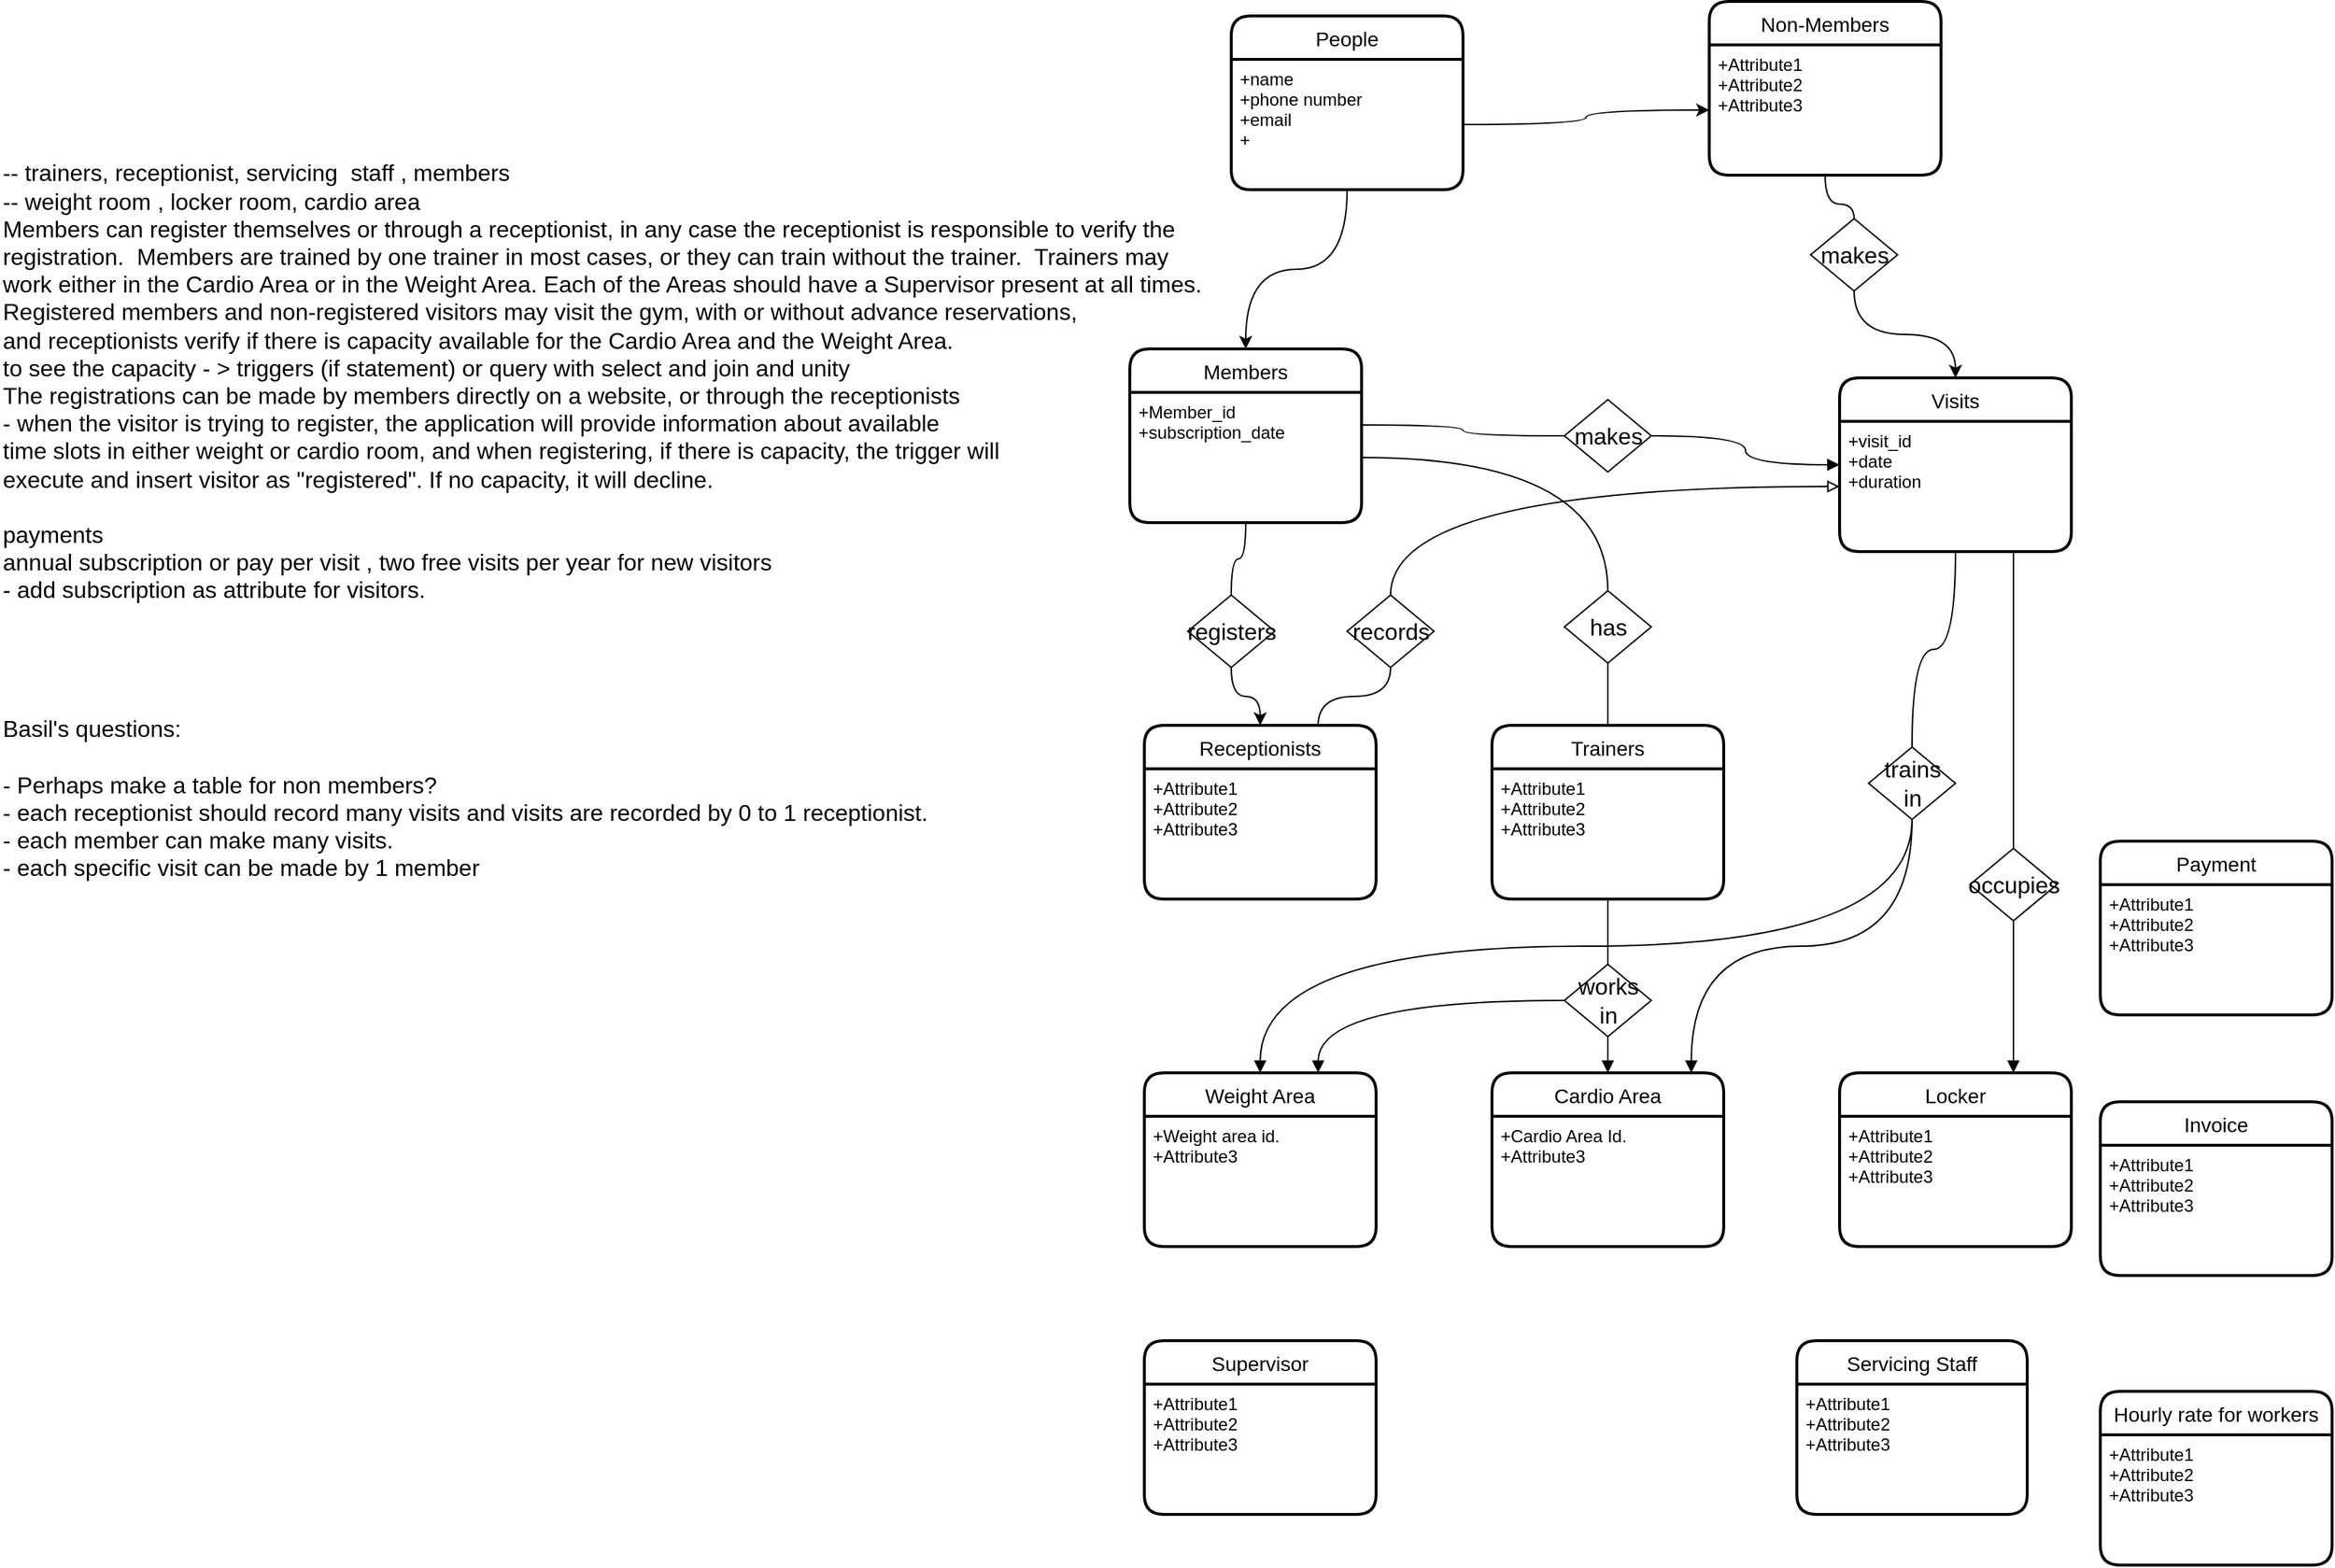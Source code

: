 <mxfile version="16.6.6" type="github">
  <diagram id="NNTBMT7bNkWJuyEZ8qoW" name="Page-1">
    <mxGraphModel dx="1043" dy="2781" grid="1" gridSize="10" guides="1" tooltips="1" connect="1" arrows="1" fold="1" page="1" pageScale="1" pageWidth="850" pageHeight="1100" math="0" shadow="0">
      <root>
        <mxCell id="0" />
        <mxCell id="1" parent="0" />
        <mxCell id="zL7FWNWjEm8KsL3GWkdt-12" value="&lt;br&gt;&lt;div style=&quot;font-size: 16px&quot; align=&quot;left&quot;&gt;&lt;font style=&quot;font-size: 16px&quot;&gt;&lt;br&gt;&lt;/font&gt;&lt;/div&gt;&lt;div style=&quot;font-size: 16px&quot; align=&quot;left&quot;&gt;&lt;div style=&quot;font-size: 16px&quot; align=&quot;left&quot;&gt;&lt;font style=&quot;font-size: 16px&quot;&gt;-- trainers, receptionist, servicing&amp;nbsp; staff , members&lt;br style=&quot;font-size: 16px&quot;&gt;-- weight room , locker room, cardio area&lt;/font&gt;&lt;/div&gt;&lt;div style=&quot;font-size: 16px&quot; align=&quot;left&quot;&gt;&lt;font style=&quot;font-size: 16px&quot;&gt;Members can register themselves or through a receptionist, in any case the receptionist is responsible to verify the &lt;br&gt;registration.&amp;nbsp; Members are trained by one trainer in most cases, or they can train without the trainer.&amp;nbsp; Trainers may &lt;br&gt;work either in the Cardio Area or in the Weight Area. Each of the Areas should have a Supervisor present at all times.&lt;/font&gt;&lt;/div&gt;&lt;div style=&quot;font-size: 16px&quot; align=&quot;left&quot;&gt;&lt;span&gt;Registered members and non-registered visitors may visit the gym, with or without advance reservations,&amp;nbsp;&lt;/span&gt;&lt;/div&gt;&lt;div style=&quot;font-size: 16px&quot; align=&quot;left&quot;&gt;&lt;font style=&quot;font-size: 16px&quot;&gt;and receptionists verify if there is capacity available for the Cardio Area and the Weight Area. &lt;br&gt;&lt;/font&gt;&lt;/div&gt;&lt;div style=&quot;font-size: 16px&quot; align=&quot;left&quot;&gt;&lt;font style=&quot;font-size: 16px&quot;&gt;to see the capacity - &amp;gt; triggers (if statement) or query with select and join and unity&amp;nbsp; &lt;br&gt;&lt;/font&gt;&lt;/div&gt;&lt;div style=&quot;font-size: 16px&quot; align=&quot;left&quot;&gt;&lt;font style=&quot;font-size: 16px&quot;&gt;The registrations can be made by members directly on a website, or through the receptionists &lt;br&gt;&lt;/font&gt;&lt;/div&gt;&lt;div style=&quot;font-size: 16px&quot; align=&quot;left&quot;&gt;&lt;font style=&quot;font-size: 16px&quot;&gt;- when the visitor is trying to register, the application will provide information about available&amp;nbsp;&lt;/font&gt;&lt;/div&gt;&lt;div style=&quot;font-size: 16px&quot; align=&quot;left&quot;&gt;&lt;font style=&quot;font-size: 16px&quot;&gt;time slots in either weight or cardio room, and when registering, if there is capacity, the trigger will&amp;nbsp;&lt;/font&gt;&lt;/div&gt;&lt;div style=&quot;font-size: 16px&quot; align=&quot;left&quot;&gt;&lt;font style=&quot;font-size: 16px&quot;&gt;execute and insert visitor as &quot;registered&quot;. If no capacity, it will decline.&amp;nbsp;&lt;/font&gt;&lt;/div&gt;&lt;div style=&quot;font-size: 16px&quot; align=&quot;left&quot;&gt;&lt;font style=&quot;font-size: 16px&quot;&gt;&lt;br&gt;&lt;/font&gt;&lt;/div&gt;&lt;div style=&quot;font-size: 16px&quot; align=&quot;left&quot;&gt;&lt;font style=&quot;font-size: 16px&quot;&gt;payments&lt;/font&gt;&lt;/div&gt;&lt;div style=&quot;font-size: 16px&quot; align=&quot;left&quot;&gt;&lt;font style=&quot;font-size: 16px&quot;&gt;annual subscription or pay per visit , two free visits per year for new visitors &lt;br&gt;&lt;/font&gt;&lt;/div&gt;&lt;div style=&quot;font-size: 16px&quot; align=&quot;left&quot;&gt;- add subscription as attribute for visitors.&lt;/div&gt;&lt;div style=&quot;font-size: 16px&quot; align=&quot;left&quot;&gt;&lt;font style=&quot;font-size: 16px&quot;&gt;&lt;br&gt;&lt;/font&gt;&lt;/div&gt;&lt;div style=&quot;font-size: 16px&quot; align=&quot;left&quot;&gt;&lt;font style=&quot;font-size: 16px&quot;&gt;&lt;br&gt;&lt;/font&gt;&lt;/div&gt;&lt;div style=&quot;font-size: 16px&quot; align=&quot;left&quot;&gt;&lt;font style=&quot;font-size: 16px&quot;&gt;&lt;br&gt;&lt;/font&gt;&lt;/div&gt;&lt;div style=&quot;font-size: 16px&quot; align=&quot;left&quot;&gt;&lt;font style=&quot;font-size: 16px&quot;&gt;&lt;br&gt;&lt;/font&gt;&lt;/div&gt;&lt;div style=&quot;font-size: 16px&quot; align=&quot;left&quot;&gt;&lt;font style=&quot;font-size: 16px&quot;&gt;Basil&#39;s questions:&amp;nbsp;&amp;nbsp;&lt;/font&gt;&lt;/div&gt;&lt;div style=&quot;font-size: 16px&quot; align=&quot;left&quot;&gt;&lt;br&gt;&lt;/div&gt;&lt;div style=&quot;font-size: 16px&quot; align=&quot;left&quot;&gt;&lt;span style=&quot;white-space: pre&quot;&gt;- Perhaps make a table for non members?&lt;/span&gt;&lt;br&gt;&lt;/div&gt;&lt;div style=&quot;font-size: 16px&quot; align=&quot;left&quot;&gt;&lt;span&gt;- each receptionist should record many visits and&amp;nbsp;&lt;/span&gt;&lt;span&gt;visits are recorded by 0 to 1 receptionist.&amp;nbsp;&lt;/span&gt;&lt;/div&gt;&lt;div style=&quot;font-size: 16px&quot; align=&quot;left&quot;&gt;&lt;span&gt;- each member can make many visits.&amp;nbsp;&lt;/span&gt;&lt;/div&gt;&lt;div style=&quot;font-size: 16px&quot; align=&quot;left&quot;&gt;&lt;span&gt;- each specific visit can be made by 1 member&amp;nbsp;&lt;/span&gt;&lt;span&gt;&amp;nbsp;&lt;/span&gt;&lt;span&gt;&amp;nbsp;&lt;/span&gt;&lt;/div&gt;&lt;div style=&quot;font-size: 16px&quot; align=&quot;left&quot;&gt;&lt;font style=&quot;font-size: 16px&quot;&gt;&lt;span style=&quot;white-space: pre&quot;&gt; &lt;/span&gt;&lt;span style=&quot;white-space: pre&quot;&gt; &lt;/span&gt;&lt;span style=&quot;white-space: pre&quot;&gt; &lt;/span&gt;&lt;br&gt;&lt;/font&gt;&lt;/div&gt;&amp;nbsp;&lt;br&gt;&lt;div style=&quot;font-size: 16px&quot; align=&quot;left&quot;&gt;&lt;font style=&quot;font-size: 16px&quot;&gt;&lt;br&gt;&lt;/font&gt;&lt;/div&gt;&lt;/div&gt;&lt;div style=&quot;font-size: 16px&quot; align=&quot;left&quot;&gt;&lt;font style=&quot;font-size: 16px&quot;&gt;&lt;br&gt;&lt;/font&gt;&lt;/div&gt;" style="text;html=1;align=left;verticalAlign=middle;resizable=0;points=[];autosize=1;strokeColor=none;fillColor=none;" parent="1" vertex="1">
          <mxGeometry x="60" y="-1165" width="840" height="450" as="geometry" />
        </mxCell>
        <mxCell id="zL7FWNWjEm8KsL3GWkdt-49" value="Members" style="swimlane;childLayout=stackLayout;horizontal=1;startSize=30;horizontalStack=0;rounded=1;fontSize=14;fontStyle=0;strokeWidth=2;resizeParent=0;resizeLast=1;shadow=0;dashed=0;align=center;" parent="1" vertex="1">
          <mxGeometry x="840" y="-1080" width="160" height="120" as="geometry" />
        </mxCell>
        <mxCell id="zL7FWNWjEm8KsL3GWkdt-50" value="+Member_id&#xa;+subscription_date" style="align=left;strokeColor=none;fillColor=none;spacingLeft=4;fontSize=12;verticalAlign=top;resizable=0;rotatable=0;part=1;" parent="zL7FWNWjEm8KsL3GWkdt-49" vertex="1">
          <mxGeometry y="30" width="160" height="90" as="geometry" />
        </mxCell>
        <mxCell id="zL7FWNWjEm8KsL3GWkdt-51" value="Receptionists " style="swimlane;childLayout=stackLayout;horizontal=1;startSize=30;horizontalStack=0;rounded=1;fontSize=14;fontStyle=0;strokeWidth=2;resizeParent=0;resizeLast=1;shadow=0;dashed=0;align=center;" parent="1" vertex="1">
          <mxGeometry x="850" y="-820" width="160" height="120" as="geometry" />
        </mxCell>
        <mxCell id="zL7FWNWjEm8KsL3GWkdt-52" value="+Attribute1&#xa;+Attribute2&#xa;+Attribute3" style="align=left;strokeColor=none;fillColor=none;spacingLeft=4;fontSize=12;verticalAlign=top;resizable=0;rotatable=0;part=1;" parent="zL7FWNWjEm8KsL3GWkdt-51" vertex="1">
          <mxGeometry y="30" width="160" height="90" as="geometry" />
        </mxCell>
        <mxCell id="zL7FWNWjEm8KsL3GWkdt-53" value="Trainers" style="swimlane;childLayout=stackLayout;horizontal=1;startSize=30;horizontalStack=0;rounded=1;fontSize=14;fontStyle=0;strokeWidth=2;resizeParent=0;resizeLast=1;shadow=0;dashed=0;align=center;" parent="1" vertex="1">
          <mxGeometry x="1090" y="-820" width="160" height="120" as="geometry" />
        </mxCell>
        <mxCell id="zL7FWNWjEm8KsL3GWkdt-54" value="+Attribute1&#xa;+Attribute2&#xa;+Attribute3" style="align=left;strokeColor=none;fillColor=none;spacingLeft=4;fontSize=12;verticalAlign=top;resizable=0;rotatable=0;part=1;" parent="zL7FWNWjEm8KsL3GWkdt-53" vertex="1">
          <mxGeometry y="30" width="160" height="90" as="geometry" />
        </mxCell>
        <mxCell id="zL7FWNWjEm8KsL3GWkdt-55" value="Servicing Staff" style="swimlane;childLayout=stackLayout;horizontal=1;startSize=30;horizontalStack=0;rounded=1;fontSize=14;fontStyle=0;strokeWidth=2;resizeParent=0;resizeLast=1;shadow=0;dashed=0;align=center;" parent="1" vertex="1">
          <mxGeometry x="1300.5" y="-395" width="159" height="120" as="geometry" />
        </mxCell>
        <mxCell id="zL7FWNWjEm8KsL3GWkdt-56" value="+Attribute1&#xa;+Attribute2&#xa;+Attribute3" style="align=left;strokeColor=none;fillColor=none;spacingLeft=4;fontSize=12;verticalAlign=top;resizable=0;rotatable=0;part=1;" parent="zL7FWNWjEm8KsL3GWkdt-55" vertex="1">
          <mxGeometry y="30" width="159" height="90" as="geometry" />
        </mxCell>
        <mxCell id="zL7FWNWjEm8KsL3GWkdt-57" value="Cardio Area" style="swimlane;childLayout=stackLayout;horizontal=1;startSize=30;horizontalStack=0;rounded=1;fontSize=14;fontStyle=0;strokeWidth=2;resizeParent=0;resizeLast=1;shadow=0;dashed=0;align=center;" parent="1" vertex="1">
          <mxGeometry x="1090" y="-580" width="160" height="120" as="geometry" />
        </mxCell>
        <mxCell id="zL7FWNWjEm8KsL3GWkdt-58" value="+Cardio Area Id.&#xa;+Attribute3" style="align=left;strokeColor=none;fillColor=none;spacingLeft=4;fontSize=12;verticalAlign=top;resizable=0;rotatable=0;part=1;" parent="zL7FWNWjEm8KsL3GWkdt-57" vertex="1">
          <mxGeometry y="30" width="160" height="90" as="geometry" />
        </mxCell>
        <mxCell id="zL7FWNWjEm8KsL3GWkdt-59" value="Locker " style="swimlane;childLayout=stackLayout;horizontal=1;startSize=30;horizontalStack=0;rounded=1;fontSize=14;fontStyle=0;strokeWidth=2;resizeParent=0;resizeLast=1;shadow=0;dashed=0;align=center;" parent="1" vertex="1">
          <mxGeometry x="1330" y="-580" width="160" height="120" as="geometry" />
        </mxCell>
        <mxCell id="zL7FWNWjEm8KsL3GWkdt-60" value="+Attribute1&#xa;+Attribute2&#xa;+Attribute3" style="align=left;strokeColor=none;fillColor=none;spacingLeft=4;fontSize=12;verticalAlign=top;resizable=0;rotatable=0;part=1;" parent="zL7FWNWjEm8KsL3GWkdt-59" vertex="1">
          <mxGeometry y="30" width="160" height="90" as="geometry" />
        </mxCell>
        <mxCell id="zL7FWNWjEm8KsL3GWkdt-61" value="Weight Area" style="swimlane;childLayout=stackLayout;horizontal=1;startSize=30;horizontalStack=0;rounded=1;fontSize=14;fontStyle=0;strokeWidth=2;resizeParent=0;resizeLast=1;shadow=0;dashed=0;align=center;" parent="1" vertex="1">
          <mxGeometry x="850" y="-580" width="160" height="120" as="geometry" />
        </mxCell>
        <mxCell id="zL7FWNWjEm8KsL3GWkdt-62" value="+Weight area id. &#xa;+Attribute3" style="align=left;strokeColor=none;fillColor=none;spacingLeft=4;fontSize=12;verticalAlign=top;resizable=0;rotatable=0;part=1;" parent="zL7FWNWjEm8KsL3GWkdt-61" vertex="1">
          <mxGeometry y="30" width="160" height="90" as="geometry" />
        </mxCell>
        <mxCell id="zL7FWNWjEm8KsL3GWkdt-63" style="edgeStyle=orthogonalEdgeStyle;rounded=0;orthogonalLoop=1;jettySize=auto;html=1;fontSize=16;endArrow=none;endFill=0;curved=1;" parent="1" source="zL7FWNWjEm8KsL3GWkdt-65" target="zL7FWNWjEm8KsL3GWkdt-50" edge="1">
          <mxGeometry relative="1" as="geometry" />
        </mxCell>
        <mxCell id="zL7FWNWjEm8KsL3GWkdt-64" style="edgeStyle=orthogonalEdgeStyle;rounded=0;orthogonalLoop=1;jettySize=auto;html=1;fontSize=16;curved=1;" parent="1" source="zL7FWNWjEm8KsL3GWkdt-65" target="zL7FWNWjEm8KsL3GWkdt-51" edge="1">
          <mxGeometry relative="1" as="geometry" />
        </mxCell>
        <mxCell id="zL7FWNWjEm8KsL3GWkdt-65" value="registers" style="shape=rhombus;html=1;dashed=0;whitespace=wrap;perimeter=rhombusPerimeter;fontSize=16;" parent="1" vertex="1">
          <mxGeometry x="880" y="-910" width="60" height="50" as="geometry" />
        </mxCell>
        <mxCell id="zL7FWNWjEm8KsL3GWkdt-66" style="edgeStyle=orthogonalEdgeStyle;rounded=0;orthogonalLoop=1;jettySize=auto;html=1;entryX=1;entryY=0.5;entryDx=0;entryDy=0;fontSize=16;endArrow=none;endFill=0;curved=1;exitX=0.5;exitY=0;exitDx=0;exitDy=0;" parent="1" source="zL7FWNWjEm8KsL3GWkdt-68" target="zL7FWNWjEm8KsL3GWkdt-50" edge="1">
          <mxGeometry relative="1" as="geometry" />
        </mxCell>
        <mxCell id="zL7FWNWjEm8KsL3GWkdt-67" style="edgeStyle=orthogonalEdgeStyle;rounded=0;orthogonalLoop=1;jettySize=auto;html=1;fontSize=16;endArrow=none;endFill=0;curved=1;" parent="1" source="zL7FWNWjEm8KsL3GWkdt-68" target="zL7FWNWjEm8KsL3GWkdt-53" edge="1">
          <mxGeometry relative="1" as="geometry" />
        </mxCell>
        <mxCell id="zL7FWNWjEm8KsL3GWkdt-68" value="has" style="shape=rhombus;html=1;dashed=0;whitespace=wrap;perimeter=rhombusPerimeter;fontSize=16;" parent="1" vertex="1">
          <mxGeometry x="1140" y="-913" width="60" height="50" as="geometry" />
        </mxCell>
        <mxCell id="zL7FWNWjEm8KsL3GWkdt-69" style="edgeStyle=orthogonalEdgeStyle;curved=1;rounded=0;orthogonalLoop=1;jettySize=auto;html=1;entryX=0.5;entryY=1;entryDx=0;entryDy=0;fontSize=16;startArrow=none;startFill=0;endArrow=none;endFill=0;" parent="1" source="zL7FWNWjEm8KsL3GWkdt-71" target="zL7FWNWjEm8KsL3GWkdt-54" edge="1">
          <mxGeometry relative="1" as="geometry" />
        </mxCell>
        <mxCell id="zL7FWNWjEm8KsL3GWkdt-70" style="edgeStyle=orthogonalEdgeStyle;curved=1;rounded=0;orthogonalLoop=1;jettySize=auto;html=1;exitX=0.5;exitY=1;exitDx=0;exitDy=0;entryX=0.5;entryY=0;entryDx=0;entryDy=0;fontSize=16;startArrow=none;startFill=0;endArrow=block;endFill=1;" parent="1" source="zL7FWNWjEm8KsL3GWkdt-71" target="zL7FWNWjEm8KsL3GWkdt-57" edge="1">
          <mxGeometry relative="1" as="geometry" />
        </mxCell>
        <mxCell id="zL7FWNWjEm8KsL3GWkdt-71" value="&lt;div&gt;works &lt;br&gt;&lt;/div&gt;&lt;div&gt;in&lt;/div&gt;" style="shape=rhombus;html=1;dashed=0;whitespace=wrap;perimeter=rhombusPerimeter;fontSize=16;" parent="1" vertex="1">
          <mxGeometry x="1140" y="-655" width="60" height="50" as="geometry" />
        </mxCell>
        <mxCell id="zL7FWNWjEm8KsL3GWkdt-72" style="edgeStyle=orthogonalEdgeStyle;curved=1;rounded=0;orthogonalLoop=1;jettySize=auto;html=1;fontSize=16;startArrow=none;startFill=0;endArrow=block;endFill=1;entryX=0.75;entryY=0;entryDx=0;entryDy=0;exitX=0;exitY=0.5;exitDx=0;exitDy=0;" parent="1" source="zL7FWNWjEm8KsL3GWkdt-71" target="zL7FWNWjEm8KsL3GWkdt-61" edge="1">
          <mxGeometry relative="1" as="geometry">
            <mxPoint x="1090" y="-620" as="sourcePoint" />
            <mxPoint x="980" y="-590" as="targetPoint" />
          </mxGeometry>
        </mxCell>
        <mxCell id="zL7FWNWjEm8KsL3GWkdt-73" style="edgeStyle=orthogonalEdgeStyle;curved=1;rounded=0;orthogonalLoop=1;jettySize=auto;html=1;entryX=1;entryY=0.25;entryDx=0;entryDy=0;fontSize=16;startArrow=none;startFill=0;endArrow=none;endFill=0;" parent="1" source="zL7FWNWjEm8KsL3GWkdt-76" target="zL7FWNWjEm8KsL3GWkdt-50" edge="1">
          <mxGeometry relative="1" as="geometry" />
        </mxCell>
        <mxCell id="zL7FWNWjEm8KsL3GWkdt-75" style="edgeStyle=orthogonalEdgeStyle;curved=1;rounded=0;orthogonalLoop=1;jettySize=auto;html=1;entryX=0;entryY=0.5;entryDx=0;entryDy=0;fontSize=16;startArrow=none;startFill=0;endArrow=block;endFill=1;exitX=1;exitY=0.5;exitDx=0;exitDy=0;" parent="1" source="zL7FWNWjEm8KsL3GWkdt-76" target="zL7FWNWjEm8KsL3GWkdt-77" edge="1">
          <mxGeometry relative="1" as="geometry" />
        </mxCell>
        <mxCell id="zL7FWNWjEm8KsL3GWkdt-76" value="makes" style="shape=rhombus;html=1;dashed=0;whitespace=wrap;perimeter=rhombusPerimeter;fontSize=16;" parent="1" vertex="1">
          <mxGeometry x="1140" y="-1045" width="60" height="50" as="geometry" />
        </mxCell>
        <mxCell id="zL7FWNWjEm8KsL3GWkdt-77" value="Visits" style="swimlane;childLayout=stackLayout;horizontal=1;startSize=30;horizontalStack=0;rounded=1;fontSize=14;fontStyle=0;strokeWidth=2;resizeParent=0;resizeLast=1;shadow=0;dashed=0;align=center;" parent="1" vertex="1">
          <mxGeometry x="1330" y="-1060" width="160" height="120" as="geometry" />
        </mxCell>
        <mxCell id="zL7FWNWjEm8KsL3GWkdt-78" value="+visit_id&#xa;+date&#xa;+duration" style="align=left;strokeColor=none;fillColor=none;spacingLeft=4;fontSize=12;verticalAlign=top;resizable=0;rotatable=0;part=1;" parent="zL7FWNWjEm8KsL3GWkdt-77" vertex="1">
          <mxGeometry y="30" width="160" height="90" as="geometry" />
        </mxCell>
        <mxCell id="zL7FWNWjEm8KsL3GWkdt-79" value="" style="edgeStyle=orthogonalEdgeStyle;curved=1;rounded=0;orthogonalLoop=1;jettySize=auto;html=1;fontSize=16;startArrow=none;startFill=0;endArrow=block;endFill=1;entryX=0.75;entryY=0;entryDx=0;entryDy=0;" parent="1" source="zL7FWNWjEm8KsL3GWkdt-81" target="zL7FWNWjEm8KsL3GWkdt-59" edge="1">
          <mxGeometry relative="1" as="geometry" />
        </mxCell>
        <mxCell id="zL7FWNWjEm8KsL3GWkdt-80" style="edgeStyle=orthogonalEdgeStyle;curved=1;rounded=0;orthogonalLoop=1;jettySize=auto;html=1;entryX=0.75;entryY=1;entryDx=0;entryDy=0;fontSize=16;startArrow=none;startFill=0;endArrow=none;endFill=0;exitX=0.5;exitY=0;exitDx=0;exitDy=0;" parent="1" source="zL7FWNWjEm8KsL3GWkdt-81" target="zL7FWNWjEm8KsL3GWkdt-78" edge="1">
          <mxGeometry relative="1" as="geometry">
            <Array as="points">
              <mxPoint x="1450" y="-775" />
              <mxPoint x="1450" y="-775" />
            </Array>
          </mxGeometry>
        </mxCell>
        <mxCell id="zL7FWNWjEm8KsL3GWkdt-81" value="occupies " style="shape=rhombus;html=1;dashed=0;whitespace=wrap;perimeter=rhombusPerimeter;fontSize=16;" parent="1" vertex="1">
          <mxGeometry x="1420" y="-735" width="60" height="50" as="geometry" />
        </mxCell>
        <mxCell id="zL7FWNWjEm8KsL3GWkdt-87" style="edgeStyle=orthogonalEdgeStyle;curved=1;rounded=0;orthogonalLoop=1;jettySize=auto;html=1;fontSize=16;startArrow=none;startFill=0;endArrow=none;endFill=0;" parent="1" source="zL7FWNWjEm8KsL3GWkdt-85" target="zL7FWNWjEm8KsL3GWkdt-78" edge="1">
          <mxGeometry relative="1" as="geometry">
            <mxPoint x="1380" y="-925" as="targetPoint" />
          </mxGeometry>
        </mxCell>
        <mxCell id="zL7FWNWjEm8KsL3GWkdt-88" style="edgeStyle=orthogonalEdgeStyle;curved=1;rounded=0;orthogonalLoop=1;jettySize=auto;html=1;fontSize=16;startArrow=none;startFill=0;endArrow=block;endFill=1;exitX=0.5;exitY=1;exitDx=0;exitDy=0;" parent="1" source="zL7FWNWjEm8KsL3GWkdt-85" target="zL7FWNWjEm8KsL3GWkdt-61" edge="1">
          <mxGeometry relative="1" as="geometry" />
        </mxCell>
        <mxCell id="zL7FWNWjEm8KsL3GWkdt-89" style="edgeStyle=orthogonalEdgeStyle;curved=1;rounded=0;orthogonalLoop=1;jettySize=auto;html=1;entryX=0.86;entryY=0;entryDx=0;entryDy=0;fontSize=16;startArrow=none;startFill=0;endArrow=block;endFill=1;exitX=0.5;exitY=1;exitDx=0;exitDy=0;entryPerimeter=0;" parent="1" source="zL7FWNWjEm8KsL3GWkdt-85" target="zL7FWNWjEm8KsL3GWkdt-57" edge="1">
          <mxGeometry relative="1" as="geometry" />
        </mxCell>
        <mxCell id="zL7FWNWjEm8KsL3GWkdt-85" value="&lt;div&gt;trains &lt;br&gt;&lt;/div&gt;&lt;div&gt;in&lt;/div&gt;" style="shape=rhombus;html=1;dashed=0;whitespace=wrap;perimeter=rhombusPerimeter;fontSize=16;" parent="1" vertex="1">
          <mxGeometry x="1350" y="-805" width="60" height="50" as="geometry" />
        </mxCell>
        <mxCell id="zL7FWNWjEm8KsL3GWkdt-91" value="" style="edgeStyle=orthogonalEdgeStyle;curved=1;rounded=0;orthogonalLoop=1;jettySize=auto;html=1;fontSize=16;startArrow=none;startFill=0;endArrow=none;endFill=0;entryX=0.75;entryY=0;entryDx=0;entryDy=0;" parent="1" source="zL7FWNWjEm8KsL3GWkdt-90" target="zL7FWNWjEm8KsL3GWkdt-51" edge="1">
          <mxGeometry relative="1" as="geometry" />
        </mxCell>
        <mxCell id="zL7FWNWjEm8KsL3GWkdt-92" value="" style="edgeStyle=orthogonalEdgeStyle;curved=1;rounded=0;orthogonalLoop=1;jettySize=auto;html=1;fontSize=16;startArrow=none;startFill=0;endArrow=block;endFill=0;entryX=0;entryY=0.5;entryDx=0;entryDy=0;exitX=0.5;exitY=0;exitDx=0;exitDy=0;" parent="1" source="zL7FWNWjEm8KsL3GWkdt-90" target="zL7FWNWjEm8KsL3GWkdt-78" edge="1">
          <mxGeometry relative="1" as="geometry" />
        </mxCell>
        <mxCell id="zL7FWNWjEm8KsL3GWkdt-90" value="records" style="shape=rhombus;html=1;dashed=0;whitespace=wrap;perimeter=rhombusPerimeter;fontSize=16;" parent="1" vertex="1">
          <mxGeometry x="990" y="-910" width="60" height="50" as="geometry" />
        </mxCell>
        <mxCell id="zL7FWNWjEm8KsL3GWkdt-93" value="Supervisor " style="swimlane;childLayout=stackLayout;horizontal=1;startSize=30;horizontalStack=0;rounded=1;fontSize=14;fontStyle=0;strokeWidth=2;resizeParent=0;resizeLast=1;shadow=0;dashed=0;align=center;" parent="1" vertex="1">
          <mxGeometry x="850" y="-395" width="160" height="120" as="geometry" />
        </mxCell>
        <mxCell id="zL7FWNWjEm8KsL3GWkdt-94" value="+Attribute1&#xa;+Attribute2&#xa;+Attribute3" style="align=left;strokeColor=none;fillColor=none;spacingLeft=4;fontSize=12;verticalAlign=top;resizable=0;rotatable=0;part=1;" parent="zL7FWNWjEm8KsL3GWkdt-93" vertex="1">
          <mxGeometry y="30" width="160" height="90" as="geometry" />
        </mxCell>
        <mxCell id="zL7FWNWjEm8KsL3GWkdt-95" value="Invoice " style="swimlane;childLayout=stackLayout;horizontal=1;startSize=30;horizontalStack=0;rounded=1;fontSize=14;fontStyle=0;strokeWidth=2;resizeParent=0;resizeLast=1;shadow=0;dashed=0;align=center;" parent="1" vertex="1">
          <mxGeometry x="1510" y="-560" width="160" height="120" as="geometry" />
        </mxCell>
        <mxCell id="zL7FWNWjEm8KsL3GWkdt-96" value="+Attribute1&#xa;+Attribute2&#xa;+Attribute3" style="align=left;strokeColor=none;fillColor=none;spacingLeft=4;fontSize=12;verticalAlign=top;resizable=0;rotatable=0;part=1;" parent="zL7FWNWjEm8KsL3GWkdt-95" vertex="1">
          <mxGeometry y="30" width="160" height="90" as="geometry" />
        </mxCell>
        <mxCell id="zL7FWNWjEm8KsL3GWkdt-99" value="Payment" style="swimlane;childLayout=stackLayout;horizontal=1;startSize=30;horizontalStack=0;rounded=1;fontSize=14;fontStyle=0;strokeWidth=2;resizeParent=0;resizeLast=1;shadow=0;dashed=0;align=center;" parent="1" vertex="1">
          <mxGeometry x="1510" y="-740" width="160" height="120" as="geometry" />
        </mxCell>
        <mxCell id="zL7FWNWjEm8KsL3GWkdt-100" value="+Attribute1&#xa;+Attribute2&#xa;+Attribute3" style="align=left;strokeColor=none;fillColor=none;spacingLeft=4;fontSize=12;verticalAlign=top;resizable=0;rotatable=0;part=1;" parent="zL7FWNWjEm8KsL3GWkdt-99" vertex="1">
          <mxGeometry y="30" width="160" height="90" as="geometry" />
        </mxCell>
        <mxCell id="zL7FWNWjEm8KsL3GWkdt-101" value="Hourly rate for workers" style="swimlane;childLayout=stackLayout;horizontal=1;startSize=30;horizontalStack=0;rounded=1;fontSize=14;fontStyle=0;strokeWidth=2;resizeParent=0;resizeLast=1;shadow=0;dashed=0;align=center;" parent="1" vertex="1">
          <mxGeometry x="1510" y="-360" width="160" height="120" as="geometry" />
        </mxCell>
        <mxCell id="zL7FWNWjEm8KsL3GWkdt-102" value="+Attribute1&#xa;+Attribute2&#xa;+Attribute3" style="align=left;strokeColor=none;fillColor=none;spacingLeft=4;fontSize=12;verticalAlign=top;resizable=0;rotatable=0;part=1;" parent="zL7FWNWjEm8KsL3GWkdt-101" vertex="1">
          <mxGeometry y="30" width="160" height="90" as="geometry" />
        </mxCell>
        <mxCell id="QNrtqod8F3AQbsEEac6D-7" value="Non-Members" style="swimlane;childLayout=stackLayout;horizontal=1;startSize=30;horizontalStack=0;rounded=1;fontSize=14;fontStyle=0;strokeWidth=2;resizeParent=0;resizeLast=1;shadow=0;dashed=0;align=center;" vertex="1" parent="1">
          <mxGeometry x="1240" y="-1320" width="160" height="120" as="geometry" />
        </mxCell>
        <mxCell id="QNrtqod8F3AQbsEEac6D-8" value="+Attribute1&#xa;+Attribute2&#xa;+Attribute3" style="align=left;strokeColor=none;fillColor=none;spacingLeft=4;fontSize=12;verticalAlign=top;resizable=0;rotatable=0;part=1;" vertex="1" parent="QNrtqod8F3AQbsEEac6D-7">
          <mxGeometry y="30" width="160" height="90" as="geometry" />
        </mxCell>
        <mxCell id="QNrtqod8F3AQbsEEac6D-10" style="edgeStyle=orthogonalEdgeStyle;orthogonalLoop=1;jettySize=auto;html=1;curved=1;startArrow=none;" edge="1" parent="1" source="QNrtqod8F3AQbsEEac6D-11" target="zL7FWNWjEm8KsL3GWkdt-77">
          <mxGeometry relative="1" as="geometry" />
        </mxCell>
        <mxCell id="QNrtqod8F3AQbsEEac6D-11" value="makes" style="shape=rhombus;html=1;dashed=0;whitespace=wrap;perimeter=rhombusPerimeter;fontSize=16;" vertex="1" parent="1">
          <mxGeometry x="1310" y="-1170" width="60" height="50" as="geometry" />
        </mxCell>
        <mxCell id="QNrtqod8F3AQbsEEac6D-12" value="" style="edgeStyle=orthogonalEdgeStyle;orthogonalLoop=1;jettySize=auto;html=1;curved=1;endArrow=none;" edge="1" parent="1" source="QNrtqod8F3AQbsEEac6D-8" target="QNrtqod8F3AQbsEEac6D-11">
          <mxGeometry relative="1" as="geometry">
            <mxPoint x="1260.067" y="-1120" as="sourcePoint" />
            <mxPoint x="1410.067" y="-1060" as="targetPoint" />
          </mxGeometry>
        </mxCell>
        <mxCell id="QNrtqod8F3AQbsEEac6D-17" value="People" style="swimlane;childLayout=stackLayout;horizontal=1;startSize=30;horizontalStack=0;rounded=1;fontSize=14;fontStyle=0;strokeWidth=2;resizeParent=0;resizeLast=1;shadow=0;dashed=0;align=center;" vertex="1" parent="1">
          <mxGeometry x="910" y="-1310" width="160" height="120" as="geometry" />
        </mxCell>
        <mxCell id="QNrtqod8F3AQbsEEac6D-18" value="+name&#xa;+phone number&#xa;+email&#xa;+ " style="align=left;strokeColor=none;fillColor=none;spacingLeft=4;fontSize=12;verticalAlign=top;resizable=0;rotatable=0;part=1;" vertex="1" parent="QNrtqod8F3AQbsEEac6D-17">
          <mxGeometry y="30" width="160" height="90" as="geometry" />
        </mxCell>
        <mxCell id="QNrtqod8F3AQbsEEac6D-19" style="edgeStyle=orthogonalEdgeStyle;curved=1;orthogonalLoop=1;jettySize=auto;html=1;" edge="1" parent="1" source="QNrtqod8F3AQbsEEac6D-18" target="zL7FWNWjEm8KsL3GWkdt-49">
          <mxGeometry relative="1" as="geometry" />
        </mxCell>
        <mxCell id="QNrtqod8F3AQbsEEac6D-20" style="edgeStyle=orthogonalEdgeStyle;curved=1;orthogonalLoop=1;jettySize=auto;html=1;" edge="1" parent="1" source="QNrtqod8F3AQbsEEac6D-18" target="QNrtqod8F3AQbsEEac6D-8">
          <mxGeometry relative="1" as="geometry" />
        </mxCell>
      </root>
    </mxGraphModel>
  </diagram>
</mxfile>
